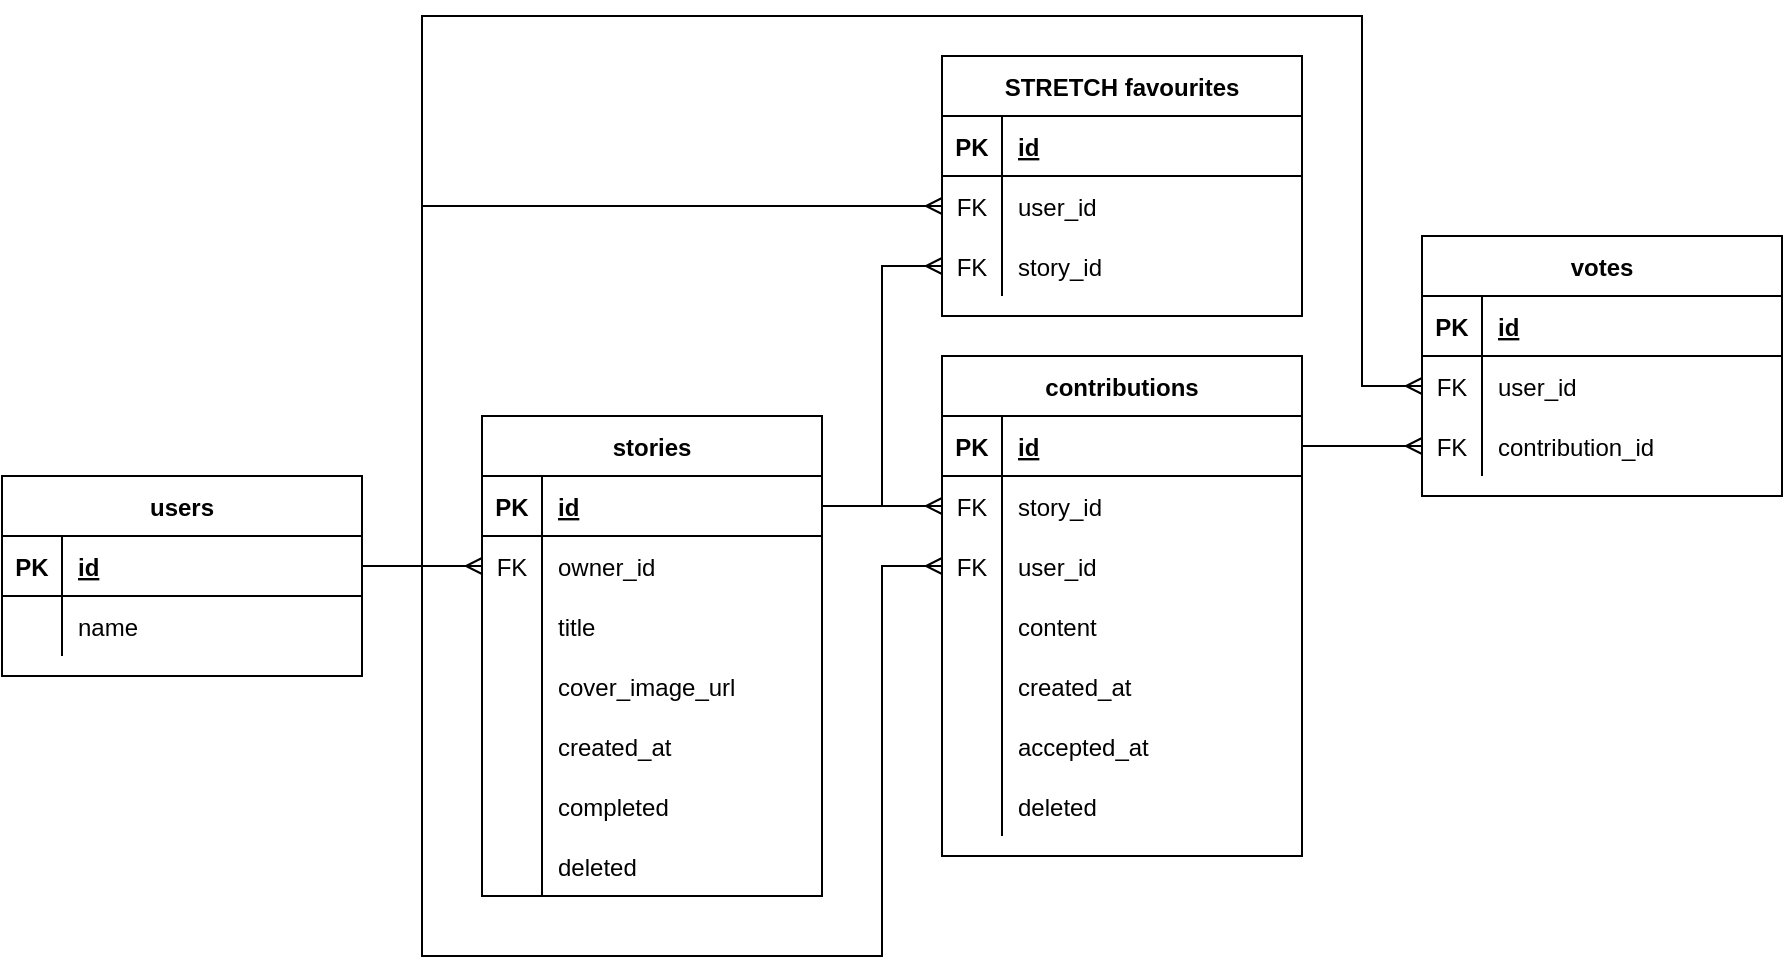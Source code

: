<mxfile version="13.6.2" type="device"><diagram id="e2hzRdxFY9oOMqWA92Y7" name="Page-1"><mxGraphModel dx="1233" dy="1941" grid="1" gridSize="10" guides="1" tooltips="1" connect="1" arrows="1" fold="1" page="1" pageScale="1" pageWidth="850" pageHeight="1100" math="0" shadow="0"><root><mxCell id="0"/><mxCell id="1" parent="0"/><mxCell id="OnnfBjXGc6DEA2GhxtUU-66" style="edgeStyle=orthogonalEdgeStyle;rounded=0;orthogonalLoop=1;jettySize=auto;html=1;entryX=0;entryY=0.5;entryDx=0;entryDy=0;endArrow=ERmany;endFill=0;exitX=1;exitY=0.5;exitDx=0;exitDy=0;" parent="1" source="OnnfBjXGc6DEA2GhxtUU-29" target="OnnfBjXGc6DEA2GhxtUU-8" edge="1"><mxGeometry relative="1" as="geometry"><mxPoint x="10" y="275" as="sourcePoint"/><Array as="points"/></mxGeometry></mxCell><mxCell id="OnnfBjXGc6DEA2GhxtUU-82" style="edgeStyle=orthogonalEdgeStyle;rounded=0;orthogonalLoop=1;jettySize=auto;html=1;exitX=1;exitY=0.5;exitDx=0;exitDy=0;endArrow=ERmany;endFill=0;entryX=0;entryY=0.5;entryDx=0;entryDy=0;" parent="1" source="OnnfBjXGc6DEA2GhxtUU-2" target="OnnfBjXGc6DEA2GhxtUU-54" edge="1"><mxGeometry relative="1" as="geometry"><Array as="points"><mxPoint x="310" y="245"/><mxPoint x="310" y="245"/></Array></mxGeometry></mxCell><mxCell id="OnnfBjXGc6DEA2GhxtUU-83" style="edgeStyle=orthogonalEdgeStyle;rounded=0;orthogonalLoop=1;jettySize=auto;html=1;endArrow=ERmany;endFill=0;entryX=0;entryY=0.5;entryDx=0;entryDy=0;exitX=1;exitY=0.5;exitDx=0;exitDy=0;" parent="1" source="OnnfBjXGc6DEA2GhxtUU-29" target="OnnfBjXGc6DEA2GhxtUU-19" edge="1"><mxGeometry relative="1" as="geometry"><mxPoint x="300" y="280" as="targetPoint"/><mxPoint x="50" y="275" as="sourcePoint"/><Array as="points"><mxPoint x="90" y="275"/><mxPoint x="90"/><mxPoint x="560"/><mxPoint x="560" y="185"/></Array></mxGeometry></mxCell><mxCell id="OnnfBjXGc6DEA2GhxtUU-84" style="edgeStyle=orthogonalEdgeStyle;rounded=0;orthogonalLoop=1;jettySize=auto;html=1;entryX=0;entryY=0.5;entryDx=0;entryDy=0;endArrow=ERmany;endFill=0;exitX=1;exitY=0.5;exitDx=0;exitDy=0;" parent="1" source="OnnfBjXGc6DEA2GhxtUU-29" target="OnnfBjXGc6DEA2GhxtUU-45" edge="1"><mxGeometry relative="1" as="geometry"><mxPoint x="60" y="275" as="sourcePoint"/><Array as="points"><mxPoint x="90" y="275"/><mxPoint x="90" y="470"/><mxPoint x="320" y="470"/><mxPoint x="320" y="275"/></Array></mxGeometry></mxCell><mxCell id="OnnfBjXGc6DEA2GhxtUU-41" value="contributions" style="shape=table;startSize=30;container=1;collapsible=1;childLayout=tableLayout;fixedRows=1;rowLines=0;fontStyle=1;align=center;resizeLast=1;" parent="1" vertex="1"><mxGeometry x="350" y="170" width="180" height="250" as="geometry"/></mxCell><mxCell id="OnnfBjXGc6DEA2GhxtUU-42" value="" style="shape=partialRectangle;collapsible=0;dropTarget=0;pointerEvents=0;fillColor=none;top=0;left=0;bottom=1;right=0;points=[[0,0.5],[1,0.5]];portConstraint=eastwest;" parent="OnnfBjXGc6DEA2GhxtUU-41" vertex="1"><mxGeometry y="30" width="180" height="30" as="geometry"/></mxCell><mxCell id="OnnfBjXGc6DEA2GhxtUU-43" value="PK" style="shape=partialRectangle;connectable=0;fillColor=none;top=0;left=0;bottom=0;right=0;fontStyle=1;overflow=hidden;" parent="OnnfBjXGc6DEA2GhxtUU-42" vertex="1"><mxGeometry width="30" height="30" as="geometry"/></mxCell><mxCell id="OnnfBjXGc6DEA2GhxtUU-44" value="id" style="shape=partialRectangle;connectable=0;fillColor=none;top=0;left=0;bottom=0;right=0;align=left;spacingLeft=6;fontStyle=5;overflow=hidden;" parent="OnnfBjXGc6DEA2GhxtUU-42" vertex="1"><mxGeometry x="30" width="150" height="30" as="geometry"/></mxCell><mxCell id="OnnfBjXGc6DEA2GhxtUU-54" style="shape=partialRectangle;collapsible=0;dropTarget=0;pointerEvents=0;fillColor=none;top=0;left=0;bottom=0;right=0;points=[[0,0.5],[1,0.5]];portConstraint=eastwest;" parent="OnnfBjXGc6DEA2GhxtUU-41" vertex="1"><mxGeometry y="60" width="180" height="30" as="geometry"/></mxCell><mxCell id="OnnfBjXGc6DEA2GhxtUU-55" value="FK" style="shape=partialRectangle;connectable=0;fillColor=none;top=0;left=0;bottom=0;right=0;editable=1;overflow=hidden;" parent="OnnfBjXGc6DEA2GhxtUU-54" vertex="1"><mxGeometry width="30" height="30" as="geometry"/></mxCell><mxCell id="OnnfBjXGc6DEA2GhxtUU-56" value="story_id" style="shape=partialRectangle;connectable=0;fillColor=none;top=0;left=0;bottom=0;right=0;align=left;spacingLeft=6;overflow=hidden;" parent="OnnfBjXGc6DEA2GhxtUU-54" vertex="1"><mxGeometry x="30" width="150" height="30" as="geometry"/></mxCell><mxCell id="OnnfBjXGc6DEA2GhxtUU-45" value="" style="shape=partialRectangle;collapsible=0;dropTarget=0;pointerEvents=0;fillColor=none;top=0;left=0;bottom=0;right=0;points=[[0,0.5],[1,0.5]];portConstraint=eastwest;" parent="OnnfBjXGc6DEA2GhxtUU-41" vertex="1"><mxGeometry y="90" width="180" height="30" as="geometry"/></mxCell><mxCell id="OnnfBjXGc6DEA2GhxtUU-46" value="FK" style="shape=partialRectangle;connectable=0;fillColor=none;top=0;left=0;bottom=0;right=0;editable=1;overflow=hidden;" parent="OnnfBjXGc6DEA2GhxtUU-45" vertex="1"><mxGeometry width="30" height="30" as="geometry"/></mxCell><mxCell id="OnnfBjXGc6DEA2GhxtUU-47" value="user_id" style="shape=partialRectangle;connectable=0;fillColor=none;top=0;left=0;bottom=0;right=0;align=left;spacingLeft=6;overflow=hidden;" parent="OnnfBjXGc6DEA2GhxtUU-45" vertex="1"><mxGeometry x="30" width="150" height="30" as="geometry"/></mxCell><mxCell id="OnnfBjXGc6DEA2GhxtUU-57" style="shape=partialRectangle;collapsible=0;dropTarget=0;pointerEvents=0;fillColor=none;top=0;left=0;bottom=0;right=0;points=[[0,0.5],[1,0.5]];portConstraint=eastwest;" parent="OnnfBjXGc6DEA2GhxtUU-41" vertex="1"><mxGeometry y="120" width="180" height="30" as="geometry"/></mxCell><mxCell id="OnnfBjXGc6DEA2GhxtUU-58" style="shape=partialRectangle;connectable=0;fillColor=none;top=0;left=0;bottom=0;right=0;editable=1;overflow=hidden;" parent="OnnfBjXGc6DEA2GhxtUU-57" vertex="1"><mxGeometry width="30" height="30" as="geometry"/></mxCell><mxCell id="OnnfBjXGc6DEA2GhxtUU-59" value="content" style="shape=partialRectangle;connectable=0;fillColor=none;top=0;left=0;bottom=0;right=0;align=left;spacingLeft=6;overflow=hidden;" parent="OnnfBjXGc6DEA2GhxtUU-57" vertex="1"><mxGeometry x="30" width="150" height="30" as="geometry"/></mxCell><mxCell id="OnnfBjXGc6DEA2GhxtUU-48" value="" style="shape=partialRectangle;collapsible=0;dropTarget=0;pointerEvents=0;fillColor=none;top=0;left=0;bottom=0;right=0;points=[[0,0.5],[1,0.5]];portConstraint=eastwest;" parent="OnnfBjXGc6DEA2GhxtUU-41" vertex="1"><mxGeometry y="150" width="180" height="30" as="geometry"/></mxCell><mxCell id="OnnfBjXGc6DEA2GhxtUU-49" value="" style="shape=partialRectangle;connectable=0;fillColor=none;top=0;left=0;bottom=0;right=0;editable=1;overflow=hidden;" parent="OnnfBjXGc6DEA2GhxtUU-48" vertex="1"><mxGeometry width="30" height="30" as="geometry"/></mxCell><mxCell id="OnnfBjXGc6DEA2GhxtUU-50" value="created_at" style="shape=partialRectangle;connectable=0;fillColor=none;top=0;left=0;bottom=0;right=0;align=left;spacingLeft=6;overflow=hidden;" parent="OnnfBjXGc6DEA2GhxtUU-48" vertex="1"><mxGeometry x="30" width="150" height="30" as="geometry"/></mxCell><mxCell id="OnnfBjXGc6DEA2GhxtUU-51" value="" style="shape=partialRectangle;collapsible=0;dropTarget=0;pointerEvents=0;fillColor=none;top=0;left=0;bottom=0;right=0;points=[[0,0.5],[1,0.5]];portConstraint=eastwest;" parent="OnnfBjXGc6DEA2GhxtUU-41" vertex="1"><mxGeometry y="180" width="180" height="30" as="geometry"/></mxCell><mxCell id="OnnfBjXGc6DEA2GhxtUU-52" value="" style="shape=partialRectangle;connectable=0;fillColor=none;top=0;left=0;bottom=0;right=0;editable=1;overflow=hidden;" parent="OnnfBjXGc6DEA2GhxtUU-51" vertex="1"><mxGeometry width="30" height="30" as="geometry"/></mxCell><mxCell id="OnnfBjXGc6DEA2GhxtUU-53" value="accepted_at" style="shape=partialRectangle;connectable=0;fillColor=none;top=0;left=0;bottom=0;right=0;align=left;spacingLeft=6;overflow=hidden;" parent="OnnfBjXGc6DEA2GhxtUU-51" vertex="1"><mxGeometry x="30" width="150" height="30" as="geometry"/></mxCell><mxCell id="OnnfBjXGc6DEA2GhxtUU-118" style="shape=partialRectangle;collapsible=0;dropTarget=0;pointerEvents=0;fillColor=none;top=0;left=0;bottom=0;right=0;points=[[0,0.5],[1,0.5]];portConstraint=eastwest;" parent="OnnfBjXGc6DEA2GhxtUU-41" vertex="1"><mxGeometry y="210" width="180" height="30" as="geometry"/></mxCell><mxCell id="OnnfBjXGc6DEA2GhxtUU-119" style="shape=partialRectangle;connectable=0;fillColor=none;top=0;left=0;bottom=0;right=0;editable=1;overflow=hidden;" parent="OnnfBjXGc6DEA2GhxtUU-118" vertex="1"><mxGeometry width="30" height="30" as="geometry"/></mxCell><mxCell id="OnnfBjXGc6DEA2GhxtUU-120" value="deleted" style="shape=partialRectangle;connectable=0;fillColor=none;top=0;left=0;bottom=0;right=0;align=left;spacingLeft=6;overflow=hidden;" parent="OnnfBjXGc6DEA2GhxtUU-118" vertex="1"><mxGeometry x="30" width="150" height="30" as="geometry"/></mxCell><mxCell id="OnnfBjXGc6DEA2GhxtUU-1" value="stories" style="shape=table;startSize=30;container=1;collapsible=1;childLayout=tableLayout;fixedRows=1;rowLines=0;fontStyle=1;align=center;resizeLast=1;" parent="1" vertex="1"><mxGeometry x="120" y="200" width="170" height="240" as="geometry"/></mxCell><mxCell id="OnnfBjXGc6DEA2GhxtUU-2" value="" style="shape=partialRectangle;collapsible=0;dropTarget=0;pointerEvents=0;fillColor=none;top=0;left=0;bottom=1;right=0;points=[[0,0.5],[1,0.5]];portConstraint=eastwest;" parent="OnnfBjXGc6DEA2GhxtUU-1" vertex="1"><mxGeometry y="30" width="170" height="30" as="geometry"/></mxCell><mxCell id="OnnfBjXGc6DEA2GhxtUU-3" value="PK" style="shape=partialRectangle;connectable=0;fillColor=none;top=0;left=0;bottom=0;right=0;fontStyle=1;overflow=hidden;" parent="OnnfBjXGc6DEA2GhxtUU-2" vertex="1"><mxGeometry width="30" height="30" as="geometry"/></mxCell><mxCell id="OnnfBjXGc6DEA2GhxtUU-4" value="id" style="shape=partialRectangle;connectable=0;fillColor=none;top=0;left=0;bottom=0;right=0;align=left;spacingLeft=6;fontStyle=5;overflow=hidden;" parent="OnnfBjXGc6DEA2GhxtUU-2" vertex="1"><mxGeometry x="30" width="140" height="30" as="geometry"/></mxCell><mxCell id="OnnfBjXGc6DEA2GhxtUU-8" value="" style="shape=partialRectangle;collapsible=0;dropTarget=0;pointerEvents=0;fillColor=none;top=0;left=0;bottom=0;right=0;points=[[0,0.5],[1,0.5]];portConstraint=eastwest;" parent="OnnfBjXGc6DEA2GhxtUU-1" vertex="1"><mxGeometry y="60" width="170" height="30" as="geometry"/></mxCell><mxCell id="OnnfBjXGc6DEA2GhxtUU-9" value="FK" style="shape=partialRectangle;connectable=0;fillColor=none;top=0;left=0;bottom=0;right=0;editable=1;overflow=hidden;" parent="OnnfBjXGc6DEA2GhxtUU-8" vertex="1"><mxGeometry width="30" height="30" as="geometry"/></mxCell><mxCell id="OnnfBjXGc6DEA2GhxtUU-10" value="owner_id" style="shape=partialRectangle;connectable=0;fillColor=none;top=0;left=0;bottom=0;right=0;align=left;spacingLeft=6;overflow=hidden;" parent="OnnfBjXGc6DEA2GhxtUU-8" vertex="1"><mxGeometry x="30" width="140" height="30" as="geometry"/></mxCell><mxCell id="OnnfBjXGc6DEA2GhxtUU-5" value="" style="shape=partialRectangle;collapsible=0;dropTarget=0;pointerEvents=0;fillColor=none;top=0;left=0;bottom=0;right=0;points=[[0,0.5],[1,0.5]];portConstraint=eastwest;" parent="OnnfBjXGc6DEA2GhxtUU-1" vertex="1"><mxGeometry y="90" width="170" height="30" as="geometry"/></mxCell><mxCell id="OnnfBjXGc6DEA2GhxtUU-6" value="" style="shape=partialRectangle;connectable=0;fillColor=none;top=0;left=0;bottom=0;right=0;editable=1;overflow=hidden;" parent="OnnfBjXGc6DEA2GhxtUU-5" vertex="1"><mxGeometry width="30" height="30" as="geometry"/></mxCell><mxCell id="OnnfBjXGc6DEA2GhxtUU-7" value="title" style="shape=partialRectangle;connectable=0;fillColor=none;top=0;left=0;bottom=0;right=0;align=left;spacingLeft=6;overflow=hidden;" parent="OnnfBjXGc6DEA2GhxtUU-5" vertex="1"><mxGeometry x="30" width="140" height="30" as="geometry"/></mxCell><mxCell id="wLXTndqMGrj1NiIIhF6D-1" style="shape=partialRectangle;collapsible=0;dropTarget=0;pointerEvents=0;fillColor=none;top=0;left=0;bottom=0;right=0;points=[[0,0.5],[1,0.5]];portConstraint=eastwest;" parent="OnnfBjXGc6DEA2GhxtUU-1" vertex="1"><mxGeometry y="120" width="170" height="30" as="geometry"/></mxCell><mxCell id="wLXTndqMGrj1NiIIhF6D-2" style="shape=partialRectangle;connectable=0;fillColor=none;top=0;left=0;bottom=0;right=0;editable=1;overflow=hidden;" parent="wLXTndqMGrj1NiIIhF6D-1" vertex="1"><mxGeometry width="30" height="30" as="geometry"/></mxCell><mxCell id="wLXTndqMGrj1NiIIhF6D-3" value="cover_image_url" style="shape=partialRectangle;connectable=0;fillColor=none;top=0;left=0;bottom=0;right=0;align=left;spacingLeft=6;overflow=hidden;" parent="wLXTndqMGrj1NiIIhF6D-1" vertex="1"><mxGeometry x="30" width="140" height="30" as="geometry"/></mxCell><mxCell id="roMJp8dzNLiKx5nbzzHn-1" style="shape=partialRectangle;collapsible=0;dropTarget=0;pointerEvents=0;fillColor=none;top=0;left=0;bottom=0;right=0;points=[[0,0.5],[1,0.5]];portConstraint=eastwest;" vertex="1" parent="OnnfBjXGc6DEA2GhxtUU-1"><mxGeometry y="150" width="170" height="30" as="geometry"/></mxCell><mxCell id="roMJp8dzNLiKx5nbzzHn-2" style="shape=partialRectangle;connectable=0;fillColor=none;top=0;left=0;bottom=0;right=0;editable=1;overflow=hidden;" vertex="1" parent="roMJp8dzNLiKx5nbzzHn-1"><mxGeometry width="30" height="30" as="geometry"/></mxCell><mxCell id="roMJp8dzNLiKx5nbzzHn-3" value="created_at" style="shape=partialRectangle;connectable=0;fillColor=none;top=0;left=0;bottom=0;right=0;align=left;spacingLeft=6;overflow=hidden;" vertex="1" parent="roMJp8dzNLiKx5nbzzHn-1"><mxGeometry x="30" width="140" height="30" as="geometry"/></mxCell><mxCell id="OnnfBjXGc6DEA2GhxtUU-11" value="" style="shape=partialRectangle;collapsible=0;dropTarget=0;pointerEvents=0;fillColor=none;top=0;left=0;bottom=0;right=0;points=[[0,0.5],[1,0.5]];portConstraint=eastwest;" parent="OnnfBjXGc6DEA2GhxtUU-1" vertex="1"><mxGeometry y="180" width="170" height="30" as="geometry"/></mxCell><mxCell id="OnnfBjXGc6DEA2GhxtUU-12" value="" style="shape=partialRectangle;connectable=0;fillColor=none;top=0;left=0;bottom=0;right=0;editable=1;overflow=hidden;" parent="OnnfBjXGc6DEA2GhxtUU-11" vertex="1"><mxGeometry width="30" height="30" as="geometry"/></mxCell><mxCell id="OnnfBjXGc6DEA2GhxtUU-13" value="completed" style="shape=partialRectangle;connectable=0;fillColor=none;top=0;left=0;bottom=0;right=0;align=left;spacingLeft=6;overflow=hidden;" parent="OnnfBjXGc6DEA2GhxtUU-11" vertex="1"><mxGeometry x="30" width="140" height="30" as="geometry"/></mxCell><mxCell id="OnnfBjXGc6DEA2GhxtUU-115" style="shape=partialRectangle;collapsible=0;dropTarget=0;pointerEvents=0;fillColor=none;top=0;left=0;bottom=0;right=0;points=[[0,0.5],[1,0.5]];portConstraint=eastwest;" parent="OnnfBjXGc6DEA2GhxtUU-1" vertex="1"><mxGeometry y="210" width="170" height="30" as="geometry"/></mxCell><mxCell id="OnnfBjXGc6DEA2GhxtUU-116" style="shape=partialRectangle;connectable=0;fillColor=none;top=0;left=0;bottom=0;right=0;editable=1;overflow=hidden;" parent="OnnfBjXGc6DEA2GhxtUU-115" vertex="1"><mxGeometry width="30" height="30" as="geometry"/></mxCell><mxCell id="OnnfBjXGc6DEA2GhxtUU-117" value="deleted" style="shape=partialRectangle;connectable=0;fillColor=none;top=0;left=0;bottom=0;right=0;align=left;spacingLeft=6;overflow=hidden;" parent="OnnfBjXGc6DEA2GhxtUU-115" vertex="1"><mxGeometry x="30" width="140" height="30" as="geometry"/></mxCell><mxCell id="OnnfBjXGc6DEA2GhxtUU-86" style="edgeStyle=orthogonalEdgeStyle;rounded=0;orthogonalLoop=1;jettySize=auto;html=1;exitX=1;exitY=0.5;exitDx=0;exitDy=0;endArrow=ERmany;endFill=0;entryX=0;entryY=0.5;entryDx=0;entryDy=0;" parent="1" source="OnnfBjXGc6DEA2GhxtUU-42" target="OnnfBjXGc6DEA2GhxtUU-22" edge="1"><mxGeometry relative="1" as="geometry"><Array as="points"><mxPoint x="570" y="215"/><mxPoint x="570" y="215"/></Array></mxGeometry></mxCell><mxCell id="OnnfBjXGc6DEA2GhxtUU-100" style="edgeStyle=orthogonalEdgeStyle;rounded=0;orthogonalLoop=1;jettySize=auto;html=1;exitX=1;exitY=0.5;exitDx=0;exitDy=0;entryX=0;entryY=0.5;entryDx=0;entryDy=0;endArrow=ERmany;endFill=0;" parent="1" source="OnnfBjXGc6DEA2GhxtUU-29" target="OnnfBjXGc6DEA2GhxtUU-91" edge="1"><mxGeometry relative="1" as="geometry"><Array as="points"><mxPoint x="90" y="275"/><mxPoint x="90" y="95"/></Array></mxGeometry></mxCell><mxCell id="OnnfBjXGc6DEA2GhxtUU-101" style="edgeStyle=orthogonalEdgeStyle;rounded=0;orthogonalLoop=1;jettySize=auto;html=1;exitX=1;exitY=0.5;exitDx=0;exitDy=0;entryX=0;entryY=0.5;entryDx=0;entryDy=0;endArrow=ERmany;endFill=0;" parent="1" source="OnnfBjXGc6DEA2GhxtUU-2" target="OnnfBjXGc6DEA2GhxtUU-94" edge="1"><mxGeometry relative="1" as="geometry"/></mxCell><mxCell id="OnnfBjXGc6DEA2GhxtUU-87" value="STRETCH favourites" style="shape=table;startSize=30;container=1;collapsible=1;childLayout=tableLayout;fixedRows=1;rowLines=0;fontStyle=1;align=center;resizeLast=1;" parent="1" vertex="1"><mxGeometry x="350" y="20" width="180" height="130" as="geometry"/></mxCell><mxCell id="OnnfBjXGc6DEA2GhxtUU-88" value="" style="shape=partialRectangle;collapsible=0;dropTarget=0;pointerEvents=0;fillColor=none;top=0;left=0;bottom=1;right=0;points=[[0,0.5],[1,0.5]];portConstraint=eastwest;" parent="OnnfBjXGc6DEA2GhxtUU-87" vertex="1"><mxGeometry y="30" width="180" height="30" as="geometry"/></mxCell><mxCell id="OnnfBjXGc6DEA2GhxtUU-89" value="PK" style="shape=partialRectangle;connectable=0;fillColor=none;top=0;left=0;bottom=0;right=0;fontStyle=1;overflow=hidden;" parent="OnnfBjXGc6DEA2GhxtUU-88" vertex="1"><mxGeometry width="30" height="30" as="geometry"/></mxCell><mxCell id="OnnfBjXGc6DEA2GhxtUU-90" value="id" style="shape=partialRectangle;connectable=0;fillColor=none;top=0;left=0;bottom=0;right=0;align=left;spacingLeft=6;fontStyle=5;overflow=hidden;" parent="OnnfBjXGc6DEA2GhxtUU-88" vertex="1"><mxGeometry x="30" width="150" height="30" as="geometry"/></mxCell><mxCell id="OnnfBjXGc6DEA2GhxtUU-91" value="" style="shape=partialRectangle;collapsible=0;dropTarget=0;pointerEvents=0;fillColor=none;top=0;left=0;bottom=0;right=0;points=[[0,0.5],[1,0.5]];portConstraint=eastwest;" parent="OnnfBjXGc6DEA2GhxtUU-87" vertex="1"><mxGeometry y="60" width="180" height="30" as="geometry"/></mxCell><mxCell id="OnnfBjXGc6DEA2GhxtUU-92" value="FK" style="shape=partialRectangle;connectable=0;fillColor=none;top=0;left=0;bottom=0;right=0;editable=1;overflow=hidden;" parent="OnnfBjXGc6DEA2GhxtUU-91" vertex="1"><mxGeometry width="30" height="30" as="geometry"/></mxCell><mxCell id="OnnfBjXGc6DEA2GhxtUU-93" value="user_id" style="shape=partialRectangle;connectable=0;fillColor=none;top=0;left=0;bottom=0;right=0;align=left;spacingLeft=6;overflow=hidden;" parent="OnnfBjXGc6DEA2GhxtUU-91" vertex="1"><mxGeometry x="30" width="150" height="30" as="geometry"/></mxCell><mxCell id="OnnfBjXGc6DEA2GhxtUU-94" value="" style="shape=partialRectangle;collapsible=0;dropTarget=0;pointerEvents=0;fillColor=none;top=0;left=0;bottom=0;right=0;points=[[0,0.5],[1,0.5]];portConstraint=eastwest;" parent="OnnfBjXGc6DEA2GhxtUU-87" vertex="1"><mxGeometry y="90" width="180" height="30" as="geometry"/></mxCell><mxCell id="OnnfBjXGc6DEA2GhxtUU-95" value="FK" style="shape=partialRectangle;connectable=0;fillColor=none;top=0;left=0;bottom=0;right=0;editable=1;overflow=hidden;" parent="OnnfBjXGc6DEA2GhxtUU-94" vertex="1"><mxGeometry width="30" height="30" as="geometry"/></mxCell><mxCell id="OnnfBjXGc6DEA2GhxtUU-96" value="story_id" style="shape=partialRectangle;connectable=0;fillColor=none;top=0;left=0;bottom=0;right=0;align=left;spacingLeft=6;overflow=hidden;" parent="OnnfBjXGc6DEA2GhxtUU-94" vertex="1"><mxGeometry x="30" width="150" height="30" as="geometry"/></mxCell><mxCell id="OnnfBjXGc6DEA2GhxtUU-28" value="users" style="shape=table;startSize=30;container=1;collapsible=1;childLayout=tableLayout;fixedRows=1;rowLines=0;fontStyle=1;align=center;resizeLast=1;" parent="1" vertex="1"><mxGeometry x="-120" y="230" width="180" height="100" as="geometry"/></mxCell><mxCell id="OnnfBjXGc6DEA2GhxtUU-29" value="" style="shape=partialRectangle;collapsible=0;dropTarget=0;pointerEvents=0;fillColor=none;top=0;left=0;bottom=1;right=0;points=[[0,0.5],[1,0.5]];portConstraint=eastwest;" parent="OnnfBjXGc6DEA2GhxtUU-28" vertex="1"><mxGeometry y="30" width="180" height="30" as="geometry"/></mxCell><mxCell id="OnnfBjXGc6DEA2GhxtUU-30" value="PK" style="shape=partialRectangle;connectable=0;fillColor=none;top=0;left=0;bottom=0;right=0;fontStyle=1;overflow=hidden;" parent="OnnfBjXGc6DEA2GhxtUU-29" vertex="1"><mxGeometry width="30" height="30" as="geometry"/></mxCell><mxCell id="OnnfBjXGc6DEA2GhxtUU-31" value="id" style="shape=partialRectangle;connectable=0;fillColor=none;top=0;left=0;bottom=0;right=0;align=left;spacingLeft=6;fontStyle=5;overflow=hidden;" parent="OnnfBjXGc6DEA2GhxtUU-29" vertex="1"><mxGeometry x="30" width="150" height="30" as="geometry"/></mxCell><mxCell id="OnnfBjXGc6DEA2GhxtUU-32" value="" style="shape=partialRectangle;collapsible=0;dropTarget=0;pointerEvents=0;fillColor=none;top=0;left=0;bottom=0;right=0;points=[[0,0.5],[1,0.5]];portConstraint=eastwest;" parent="OnnfBjXGc6DEA2GhxtUU-28" vertex="1"><mxGeometry y="60" width="180" height="30" as="geometry"/></mxCell><mxCell id="OnnfBjXGc6DEA2GhxtUU-33" value="" style="shape=partialRectangle;connectable=0;fillColor=none;top=0;left=0;bottom=0;right=0;editable=1;overflow=hidden;" parent="OnnfBjXGc6DEA2GhxtUU-32" vertex="1"><mxGeometry width="30" height="30" as="geometry"/></mxCell><mxCell id="OnnfBjXGc6DEA2GhxtUU-34" value="name" style="shape=partialRectangle;connectable=0;fillColor=none;top=0;left=0;bottom=0;right=0;align=left;spacingLeft=6;overflow=hidden;" parent="OnnfBjXGc6DEA2GhxtUU-32" vertex="1"><mxGeometry x="30" width="150" height="30" as="geometry"/></mxCell><mxCell id="OnnfBjXGc6DEA2GhxtUU-15" value="votes" style="shape=table;startSize=30;container=1;collapsible=1;childLayout=tableLayout;fixedRows=1;rowLines=0;fontStyle=1;align=center;resizeLast=1;" parent="1" vertex="1"><mxGeometry x="590" y="110" width="180" height="130" as="geometry"/></mxCell><mxCell id="OnnfBjXGc6DEA2GhxtUU-16" value="" style="shape=partialRectangle;collapsible=0;dropTarget=0;pointerEvents=0;fillColor=none;top=0;left=0;bottom=1;right=0;points=[[0,0.5],[1,0.5]];portConstraint=eastwest;" parent="OnnfBjXGc6DEA2GhxtUU-15" vertex="1"><mxGeometry y="30" width="180" height="30" as="geometry"/></mxCell><mxCell id="OnnfBjXGc6DEA2GhxtUU-17" value="PK" style="shape=partialRectangle;connectable=0;fillColor=none;top=0;left=0;bottom=0;right=0;fontStyle=1;overflow=hidden;" parent="OnnfBjXGc6DEA2GhxtUU-16" vertex="1"><mxGeometry width="30" height="30" as="geometry"/></mxCell><mxCell id="OnnfBjXGc6DEA2GhxtUU-18" value="id" style="shape=partialRectangle;connectable=0;fillColor=none;top=0;left=0;bottom=0;right=0;align=left;spacingLeft=6;fontStyle=5;overflow=hidden;" parent="OnnfBjXGc6DEA2GhxtUU-16" vertex="1"><mxGeometry x="30" width="150" height="30" as="geometry"/></mxCell><mxCell id="OnnfBjXGc6DEA2GhxtUU-19" value="" style="shape=partialRectangle;collapsible=0;dropTarget=0;pointerEvents=0;fillColor=none;top=0;left=0;bottom=0;right=0;points=[[0,0.5],[1,0.5]];portConstraint=eastwest;" parent="OnnfBjXGc6DEA2GhxtUU-15" vertex="1"><mxGeometry y="60" width="180" height="30" as="geometry"/></mxCell><mxCell id="OnnfBjXGc6DEA2GhxtUU-20" value="FK" style="shape=partialRectangle;connectable=0;fillColor=none;top=0;left=0;bottom=0;right=0;editable=1;overflow=hidden;" parent="OnnfBjXGc6DEA2GhxtUU-19" vertex="1"><mxGeometry width="30" height="30" as="geometry"/></mxCell><mxCell id="OnnfBjXGc6DEA2GhxtUU-21" value="user_id" style="shape=partialRectangle;connectable=0;fillColor=none;top=0;left=0;bottom=0;right=0;align=left;spacingLeft=6;overflow=hidden;" parent="OnnfBjXGc6DEA2GhxtUU-19" vertex="1"><mxGeometry x="30" width="150" height="30" as="geometry"/></mxCell><mxCell id="OnnfBjXGc6DEA2GhxtUU-22" value="" style="shape=partialRectangle;collapsible=0;dropTarget=0;pointerEvents=0;fillColor=none;top=0;left=0;bottom=0;right=0;points=[[0,0.5],[1,0.5]];portConstraint=eastwest;" parent="OnnfBjXGc6DEA2GhxtUU-15" vertex="1"><mxGeometry y="90" width="180" height="30" as="geometry"/></mxCell><mxCell id="OnnfBjXGc6DEA2GhxtUU-23" value="FK" style="shape=partialRectangle;connectable=0;fillColor=none;top=0;left=0;bottom=0;right=0;editable=1;overflow=hidden;" parent="OnnfBjXGc6DEA2GhxtUU-22" vertex="1"><mxGeometry width="30" height="30" as="geometry"/></mxCell><mxCell id="OnnfBjXGc6DEA2GhxtUU-24" value="contribution_id" style="shape=partialRectangle;connectable=0;fillColor=none;top=0;left=0;bottom=0;right=0;align=left;spacingLeft=6;overflow=hidden;" parent="OnnfBjXGc6DEA2GhxtUU-22" vertex="1"><mxGeometry x="30" width="150" height="30" as="geometry"/></mxCell></root></mxGraphModel></diagram></mxfile>
